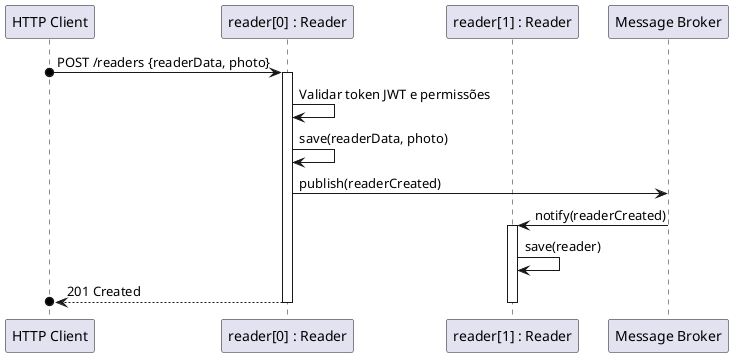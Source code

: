 @startuml
' Definindo os participantes
participant "HTTP Client" as client
participant "reader[0] : Reader" as reader0
participant "reader[1] : Reader" as reader1
participant "Message Broker" as mb

' O cliente faz uma requisição para criar um novo leitor
client o-> reader0: POST /readers {readerData, photo}
activate reader0

' O Reader Service valida o token e permissões localmente
reader0 -> reader0: Validar token JWT e permissões

' Verifica as permissões e cria o leitor
reader0 -> reader0: save(readerData, photo)

reader0 -> mb: publish(readerCreated)

' Replicando dados para a outra instância (espelhamento)
mb -> reader1: notify(readerCreated)
activate reader1
reader1 -> reader1: save(reader)


' Responder ao cliente com sucesso final após a replicação


reader0 -->o client: 201 Created
deactivate reader1
deactivate reader0
@enduml
